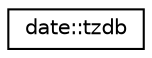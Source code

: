 digraph "Graphical Class Hierarchy"
{
 // LATEX_PDF_SIZE
  edge [fontname="Helvetica",fontsize="10",labelfontname="Helvetica",labelfontsize="10"];
  node [fontname="Helvetica",fontsize="10",shape=record];
  rankdir="LR";
  Node0 [label="date::tzdb",height=0.2,width=0.4,color="black", fillcolor="white", style="filled",URL="$structdate_1_1tzdb.html",tooltip=" "];
}
